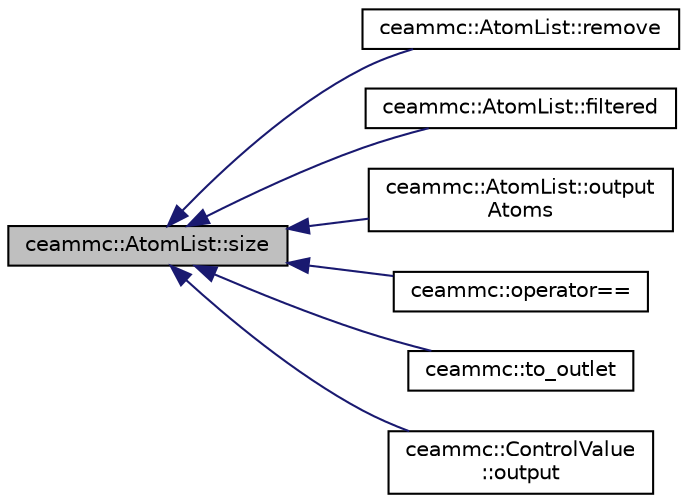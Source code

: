 digraph "ceammc::AtomList::size"
{
  edge [fontname="Helvetica",fontsize="10",labelfontname="Helvetica",labelfontsize="10"];
  node [fontname="Helvetica",fontsize="10",shape=record];
  rankdir="LR";
  Node1 [label="ceammc::AtomList::size",height=0.2,width=0.4,color="black", fillcolor="grey75", style="filled" fontcolor="black"];
  Node1 -> Node2 [dir="back",color="midnightblue",fontsize="10",style="solid",fontname="Helvetica"];
  Node2 [label="ceammc::AtomList::remove",height=0.2,width=0.4,color="black", fillcolor="white", style="filled",URL="$classceammc_1_1_atom_list.html#a929f479eb5bafe5725ea4ce8298f97e0"];
  Node1 -> Node3 [dir="back",color="midnightblue",fontsize="10",style="solid",fontname="Helvetica"];
  Node3 [label="ceammc::AtomList::filtered",height=0.2,width=0.4,color="black", fillcolor="white", style="filled",URL="$classceammc_1_1_atom_list.html#a6b092329f1fbddb7aedf5659fd0ce188"];
  Node1 -> Node4 [dir="back",color="midnightblue",fontsize="10",style="solid",fontname="Helvetica"];
  Node4 [label="ceammc::AtomList::output\lAtoms",height=0.2,width=0.4,color="black", fillcolor="white", style="filled",URL="$classceammc_1_1_atom_list.html#ad9ab20dba34f17a62c10d842231b97a9",tooltip="output list atoms separatly, one by one "];
  Node1 -> Node5 [dir="back",color="midnightblue",fontsize="10",style="solid",fontname="Helvetica"];
  Node5 [label="ceammc::operator==",height=0.2,width=0.4,color="black", fillcolor="white", style="filled",URL="$namespaceceammc.html#a98d5d0156ef7ff31ef98949df0710453"];
  Node1 -> Node6 [dir="back",color="midnightblue",fontsize="10",style="solid",fontname="Helvetica"];
  Node6 [label="ceammc::to_outlet",height=0.2,width=0.4,color="black", fillcolor="white", style="filled",URL="$namespaceceammc.html#adc9824a824fa1eba51ccf95b56145542"];
  Node1 -> Node7 [dir="back",color="midnightblue",fontsize="10",style="solid",fontname="Helvetica"];
  Node7 [label="ceammc::ControlValue\l::output",height=0.2,width=0.4,color="black", fillcolor="white", style="filled",URL="$classceammc_1_1_control_value.html#a4478bdc9f6cac8c5031042dff07a2e04"];
}
